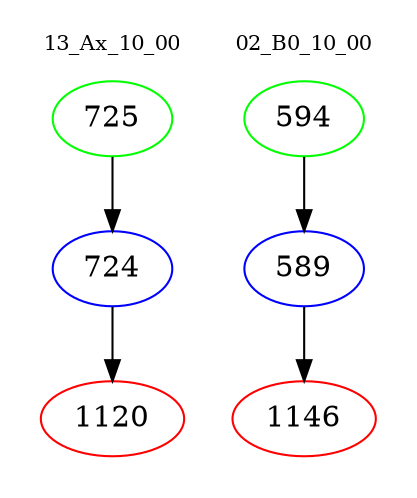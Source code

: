 digraph{
subgraph cluster_0 {
color = white
label = "13_Ax_10_00";
fontsize=10;
T0_725 [label="725", color="green"]
T0_725 -> T0_724 [color="black"]
T0_724 [label="724", color="blue"]
T0_724 -> T0_1120 [color="black"]
T0_1120 [label="1120", color="red"]
}
subgraph cluster_1 {
color = white
label = "02_B0_10_00";
fontsize=10;
T1_594 [label="594", color="green"]
T1_594 -> T1_589 [color="black"]
T1_589 [label="589", color="blue"]
T1_589 -> T1_1146 [color="black"]
T1_1146 [label="1146", color="red"]
}
}

